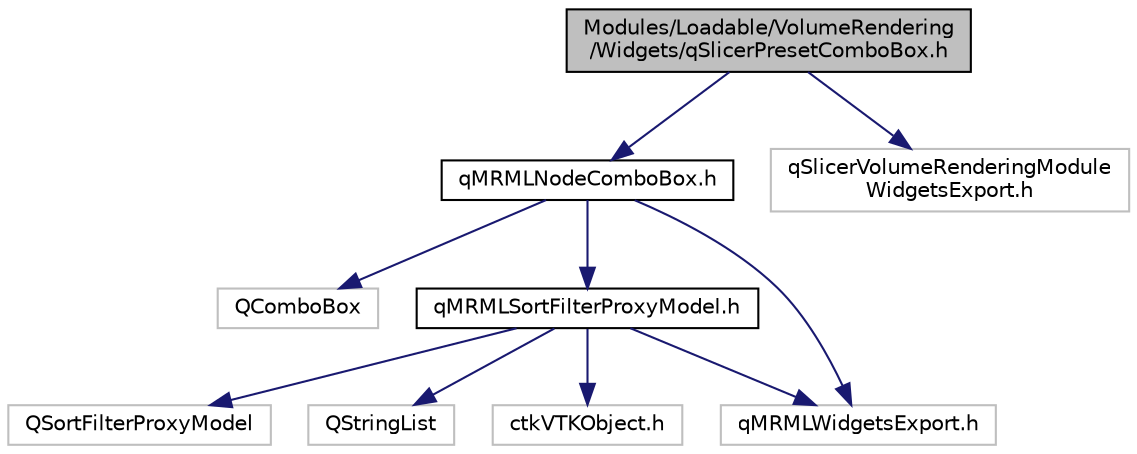 digraph "Modules/Loadable/VolumeRendering/Widgets/qSlicerPresetComboBox.h"
{
  bgcolor="transparent";
  edge [fontname="Helvetica",fontsize="10",labelfontname="Helvetica",labelfontsize="10"];
  node [fontname="Helvetica",fontsize="10",shape=record];
  Node0 [label="Modules/Loadable/VolumeRendering\l/Widgets/qSlicerPresetComboBox.h",height=0.2,width=0.4,color="black", fillcolor="grey75", style="filled", fontcolor="black"];
  Node0 -> Node1 [color="midnightblue",fontsize="10",style="solid",fontname="Helvetica"];
  Node1 [label="qMRMLNodeComboBox.h",height=0.2,width=0.4,color="black",URL="$qMRMLNodeComboBox_8h.html"];
  Node1 -> Node2 [color="midnightblue",fontsize="10",style="solid",fontname="Helvetica"];
  Node2 [label="QComboBox",height=0.2,width=0.4,color="grey75"];
  Node1 -> Node3 [color="midnightblue",fontsize="10",style="solid",fontname="Helvetica"];
  Node3 [label="qMRMLSortFilterProxyModel.h",height=0.2,width=0.4,color="black",URL="$qMRMLSortFilterProxyModel_8h.html"];
  Node3 -> Node4 [color="midnightblue",fontsize="10",style="solid",fontname="Helvetica"];
  Node4 [label="QSortFilterProxyModel",height=0.2,width=0.4,color="grey75"];
  Node3 -> Node5 [color="midnightblue",fontsize="10",style="solid",fontname="Helvetica"];
  Node5 [label="QStringList",height=0.2,width=0.4,color="grey75"];
  Node3 -> Node6 [color="midnightblue",fontsize="10",style="solid",fontname="Helvetica"];
  Node6 [label="ctkVTKObject.h",height=0.2,width=0.4,color="grey75"];
  Node3 -> Node7 [color="midnightblue",fontsize="10",style="solid",fontname="Helvetica"];
  Node7 [label="qMRMLWidgetsExport.h",height=0.2,width=0.4,color="grey75"];
  Node1 -> Node7 [color="midnightblue",fontsize="10",style="solid",fontname="Helvetica"];
  Node0 -> Node8 [color="midnightblue",fontsize="10",style="solid",fontname="Helvetica"];
  Node8 [label="qSlicerVolumeRenderingModule\lWidgetsExport.h",height=0.2,width=0.4,color="grey75"];
}
